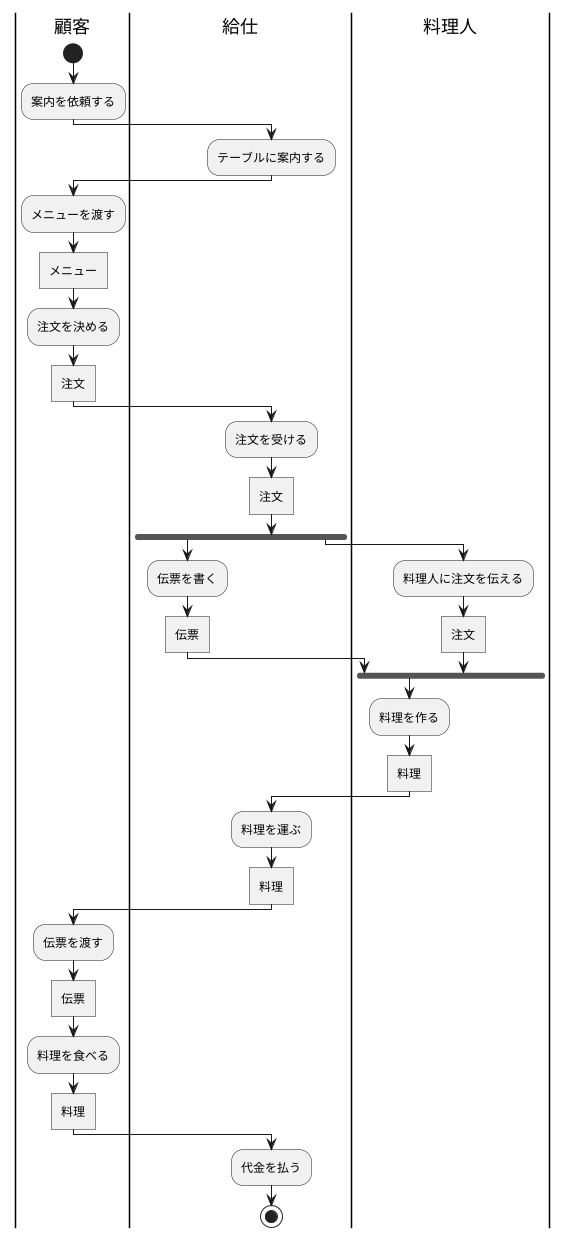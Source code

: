 @startuml アクティビティ図の例
|顧客|
start
:案内を依頼する;
|給仕|
:テーブルに案内する;
|顧客|
:メニューを渡す;
:メニュー]
:注文を決める;
:注文]
|給仕|
:注文を受ける;
:注文]
fork
:伝票を書く;
:伝票]
forkagain
|料理人|
:料理人に注文を伝える;
:注文]
end fork
|料理人|
:料理を作る;
:料理]
|給仕|
:料理を運ぶ;
:料理]
|顧客|
:伝票を渡す;
:伝票]
:料理を食べる;
:料理]
|給仕|
:代金を払う;
stop
@enduml